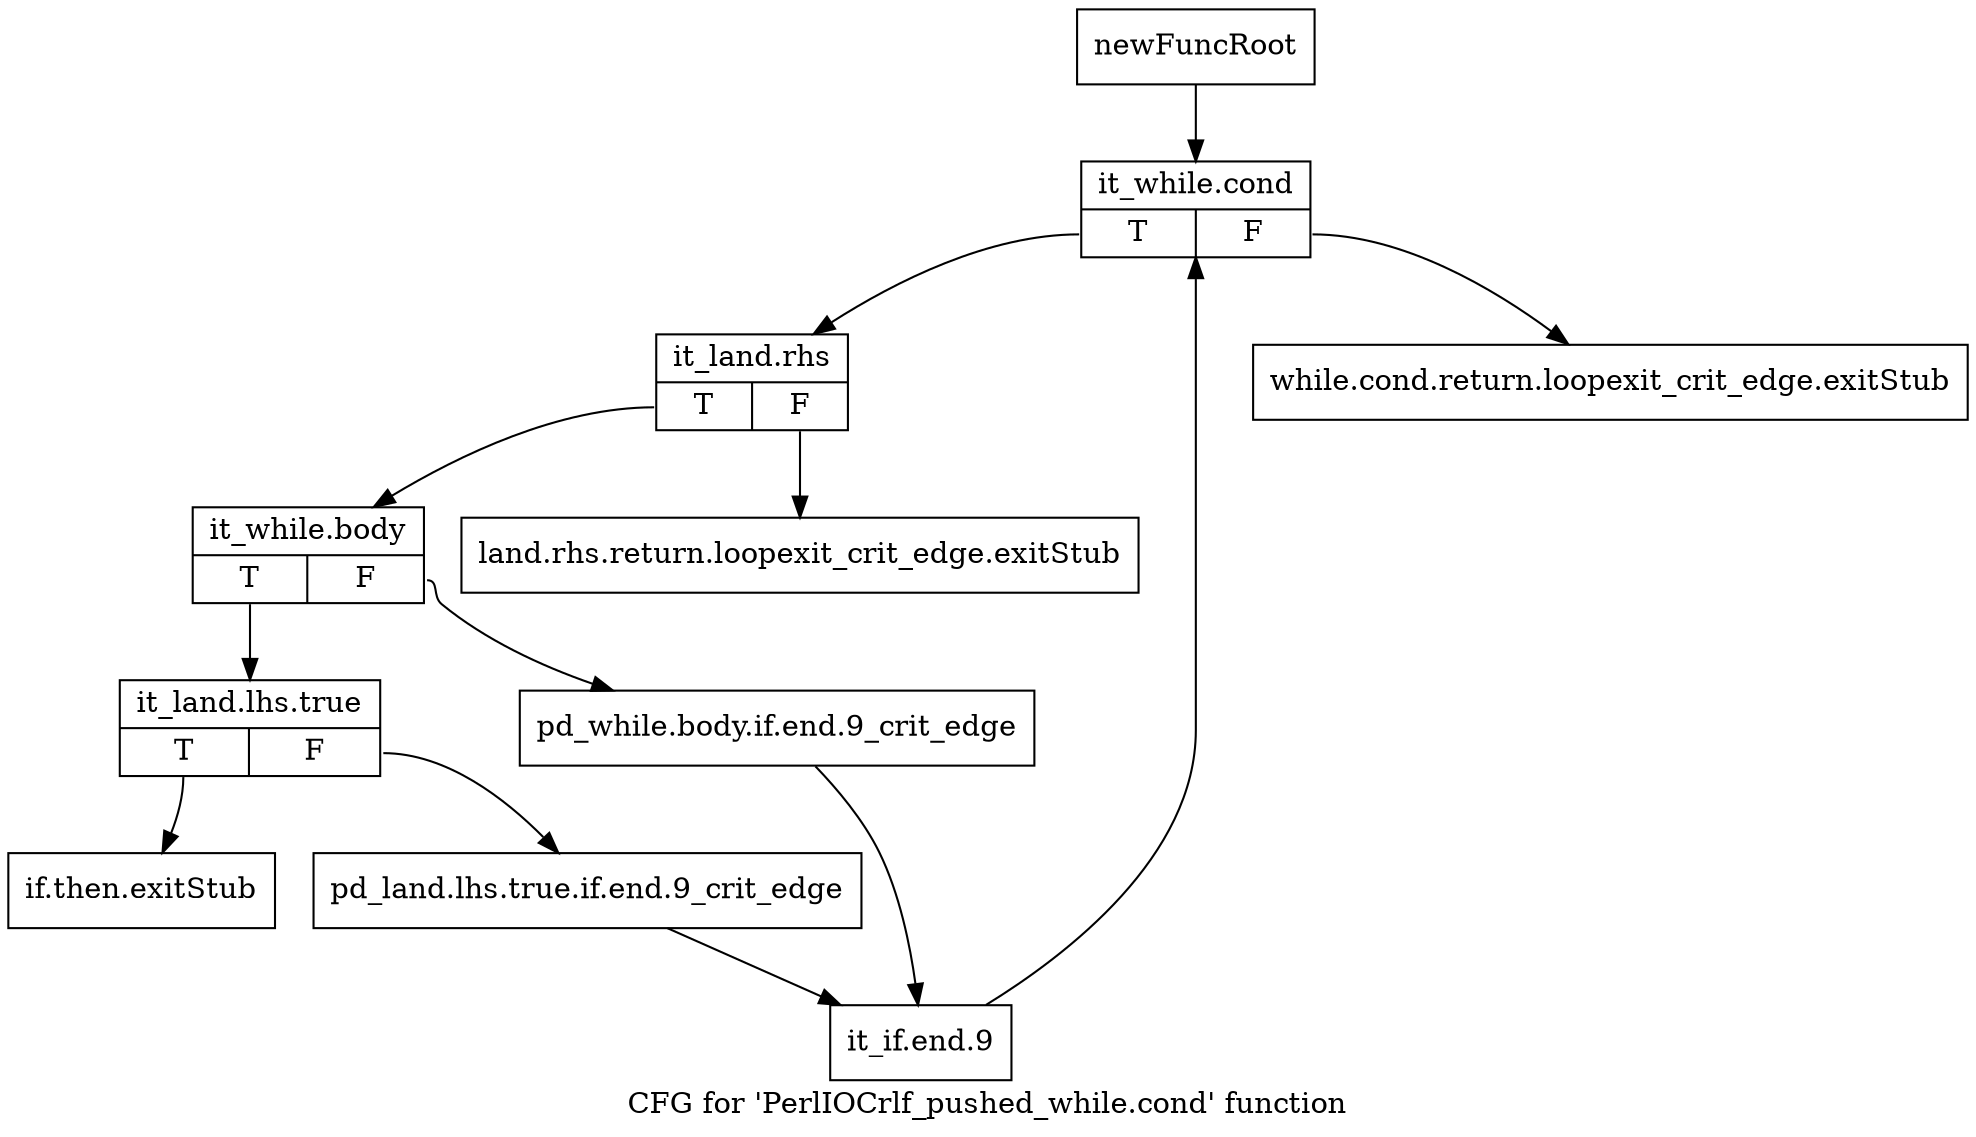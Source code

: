 digraph "CFG for 'PerlIOCrlf_pushed_while.cond' function" {
	label="CFG for 'PerlIOCrlf_pushed_while.cond' function";

	Node0x4db56a0 [shape=record,label="{newFuncRoot}"];
	Node0x4db56a0 -> Node0x4db57e0;
	Node0x4db56f0 [shape=record,label="{while.cond.return.loopexit_crit_edge.exitStub}"];
	Node0x4db5740 [shape=record,label="{land.rhs.return.loopexit_crit_edge.exitStub}"];
	Node0x4db5790 [shape=record,label="{if.then.exitStub}"];
	Node0x4db57e0 [shape=record,label="{it_while.cond|{<s0>T|<s1>F}}"];
	Node0x4db57e0:s0 -> Node0x4db5830;
	Node0x4db57e0:s1 -> Node0x4db56f0;
	Node0x4db5830 [shape=record,label="{it_land.rhs|{<s0>T|<s1>F}}"];
	Node0x4db5830:s0 -> Node0x4db5880;
	Node0x4db5830:s1 -> Node0x4db5740;
	Node0x4db5880 [shape=record,label="{it_while.body|{<s0>T|<s1>F}}"];
	Node0x4db5880:s0 -> Node0x4db5920;
	Node0x4db5880:s1 -> Node0x4db58d0;
	Node0x4db58d0 [shape=record,label="{pd_while.body.if.end.9_crit_edge}"];
	Node0x4db58d0 -> Node0x4db59c0;
	Node0x4db5920 [shape=record,label="{it_land.lhs.true|{<s0>T|<s1>F}}"];
	Node0x4db5920:s0 -> Node0x4db5790;
	Node0x4db5920:s1 -> Node0x4db5970;
	Node0x4db5970 [shape=record,label="{pd_land.lhs.true.if.end.9_crit_edge}"];
	Node0x4db5970 -> Node0x4db59c0;
	Node0x4db59c0 [shape=record,label="{it_if.end.9}"];
	Node0x4db59c0 -> Node0x4db57e0;
}
